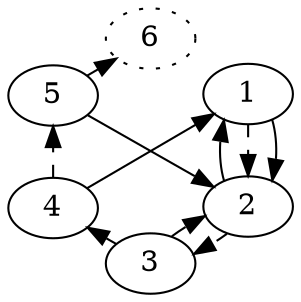 digraph G {
	layout=neato;
	splines=true;
	node [shape=ellipse, width=0.6, height=0.4, fixedsize=true];

	6	[style="dotted", texlbl="$(0000,0)$", pos="-0.00,0.75!"];
	5	[texlbl="$(000,0)$", pos="-0.65,0.37!"];
	4	[texlbl="$(00,0)$", pos="-0.65,-0.38!"];
	3	[texlbl="$(0,0)$", pos="0.00,-0.75!"];
	2	[texlbl="$(¥epsilon,0)$", pos="0.65,-0.37!"];
	1	[texlbl="$(¥epsilon,1)$", pos="0.65,0.38!"];

	5 -> 2	[style="solid"];
	2 -> 1	[style="solid"];
	2 -> 3	[style="dashed"];
	3 -> 2	[style="solid"];
	3 -> 4	[style="dashed"];
	4 -> 1	[style="solid"];
	4 -> 5	[style="dashed"];
	1 -> 2	[style="solid"];
	1 -> 2	[style="dashed"];
	5 -> 6	[style="dashed"];
}
